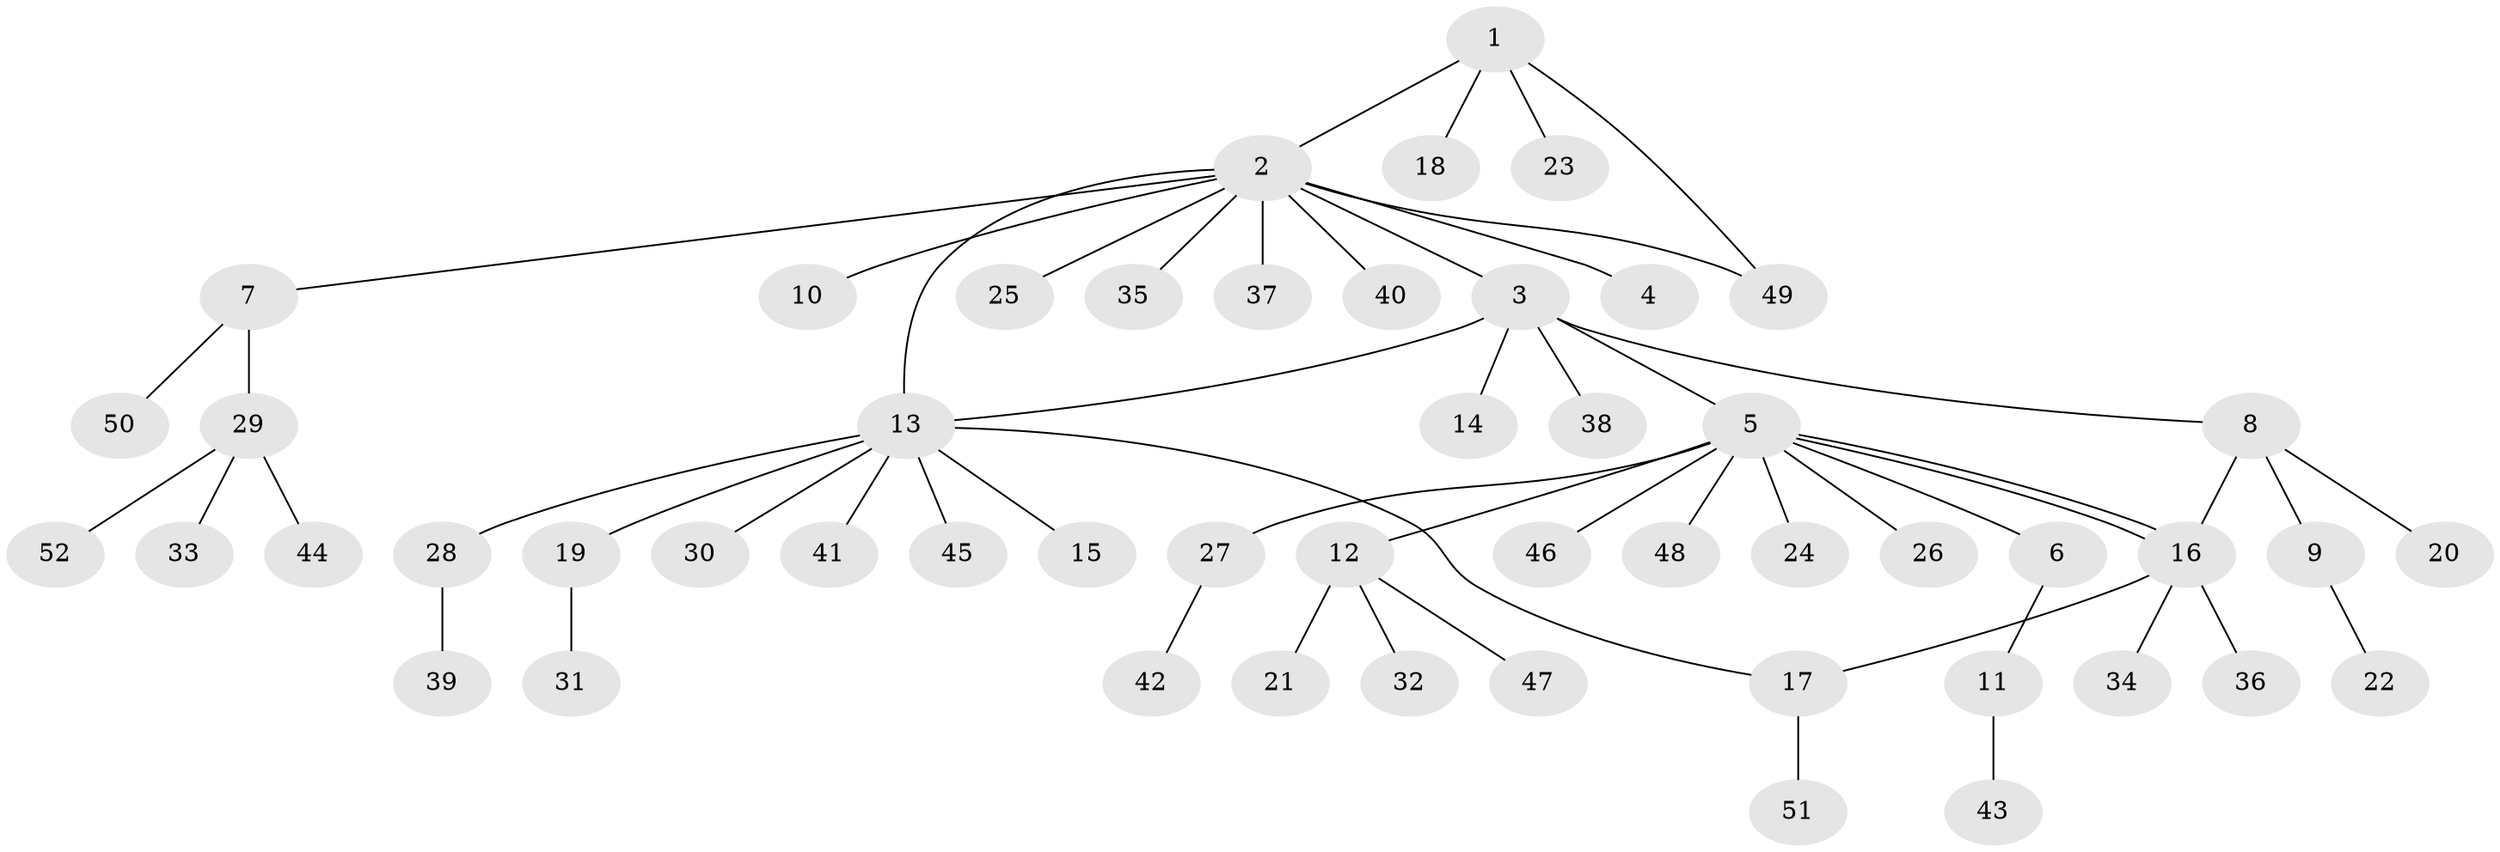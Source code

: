 // coarse degree distribution, {3: 0.07894736842105263, 11: 0.02631578947368421, 8: 0.05263157894736842, 1: 0.7368421052631579, 9: 0.02631578947368421, 2: 0.05263157894736842, 5: 0.02631578947368421}
// Generated by graph-tools (version 1.1) at 2025/41/03/06/25 10:41:48]
// undirected, 52 vertices, 56 edges
graph export_dot {
graph [start="1"]
  node [color=gray90,style=filled];
  1;
  2;
  3;
  4;
  5;
  6;
  7;
  8;
  9;
  10;
  11;
  12;
  13;
  14;
  15;
  16;
  17;
  18;
  19;
  20;
  21;
  22;
  23;
  24;
  25;
  26;
  27;
  28;
  29;
  30;
  31;
  32;
  33;
  34;
  35;
  36;
  37;
  38;
  39;
  40;
  41;
  42;
  43;
  44;
  45;
  46;
  47;
  48;
  49;
  50;
  51;
  52;
  1 -- 2;
  1 -- 18;
  1 -- 23;
  1 -- 49;
  2 -- 3;
  2 -- 4;
  2 -- 7;
  2 -- 10;
  2 -- 13;
  2 -- 25;
  2 -- 35;
  2 -- 37;
  2 -- 40;
  2 -- 49;
  3 -- 5;
  3 -- 8;
  3 -- 13;
  3 -- 14;
  3 -- 38;
  5 -- 6;
  5 -- 12;
  5 -- 16;
  5 -- 16;
  5 -- 24;
  5 -- 26;
  5 -- 27;
  5 -- 46;
  5 -- 48;
  6 -- 11;
  7 -- 29;
  7 -- 50;
  8 -- 9;
  8 -- 16;
  8 -- 20;
  9 -- 22;
  11 -- 43;
  12 -- 21;
  12 -- 32;
  12 -- 47;
  13 -- 15;
  13 -- 17;
  13 -- 19;
  13 -- 28;
  13 -- 30;
  13 -- 41;
  13 -- 45;
  16 -- 17;
  16 -- 34;
  16 -- 36;
  17 -- 51;
  19 -- 31;
  27 -- 42;
  28 -- 39;
  29 -- 33;
  29 -- 44;
  29 -- 52;
}

